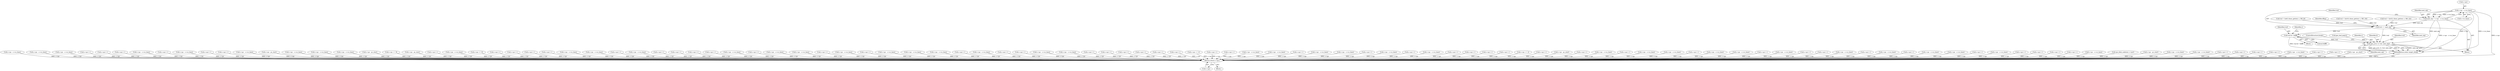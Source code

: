 digraph "0_qemu_30663fd26c0307e414622c7a8607fbc04f92ec14@pointer" {
"1006470" [label="(Call,s->pc - s->cs_base)"];
"1006468" [label="(Call,next_eip = s->pc - s->cs_base)"];
"1006477" [label="(Call,tval += next_eip)"];
"1006485" [label="(Call,tval &= 0xffff)"];
"1006490" [label="(Call,gen_jcc(s, b, tval, next_eip))"];
"1011821" [label="(Return,return s->pc;)"];
"1011043" [label="(Call,s->pc - s->cs_base)"];
"1005945" [label="(Call,s->pc - s->cs_base)"];
"1006434" [label="(Call,tval = (int8_t)insn_get(env, s, MO_8))"];
"1005555" [label="(Call,s->pc - s->cs_base)"];
"1001159" [label="(Call,s->pc++)"];
"1009643" [label="(Call,s->pc++)"];
"1006478" [label="(Identifier,tval)"];
"1006471" [label="(Call,s->pc)"];
"1010370" [label="(Call,s->pc++)"];
"1005800" [label="(Call,s->pc - s->cs_base)"];
"1003497" [label="(Call,s->pc++)"];
"1008056" [label="(Call,s->pc - s->cs_base)"];
"1002506" [label="(Call,s->pc++)"];
"1001025" [label="(Block,)"];
"1010802" [label="(Call,s->pc++)"];
"1011370" [label="(Call,s->pc - s->cs_base)"];
"1006490" [label="(Call,gen_jcc(s, b, tval, next_eip))"];
"1008156" [label="(Call,s->pc - pc_start)"];
"1007889" [label="(Call,s->pc - s->cs_base)"];
"1006469" [label="(Identifier,next_eip)"];
"1003533" [label="(Call,s->pc - s->cs_base)"];
"1005632" [label="(Call,s->pc - s->cs_base)"];
"1007639" [label="(Call,s->pc - pc_start)"];
"1003932" [label="(Call,s->pc += 8)"];
"1006485" [label="(Call,tval &= 0xffff)"];
"1008243" [label="(Call,s->pc - pc_start)"];
"1007446" [label="(Call,s->pc++)"];
"1005521" [label="(Call,s->pc - s->cs_base)"];
"1003817" [label="(Call,s->pc += 8)"];
"1003151" [label="(Call,s->pc++)"];
"1002337" [label="(Call,s->pc++)"];
"1004394" [label="(Call,s->pc++)"];
"1003563" [label="(Call,s->pc++)"];
"1005466" [label="(Call,s->pc - s->cs_base)"];
"1002161" [label="(Call,s->pc - s->cs_base)"];
"1003230" [label="(Call,s->pc++)"];
"1006494" [label="(Identifier,next_eip)"];
"1006489" [label="(Identifier,s)"];
"1003299" [label="(Call,s->pc - s->cs_base)"];
"1006474" [label="(Call,s->cs_base)"];
"1003635" [label="(Call,s->pc++)"];
"1008259" [label="(Call,s->pc++)"];
"1006468" [label="(Call,next_eip = s->pc - s->cs_base)"];
"1002685" [label="(Call,s->pc++)"];
"1006477" [label="(Call,tval += next_eip)"];
"1011740" [label="(Call,s->pc++)"];
"1007615" [label="(Call,s->pc - s->cs_base)"];
"1002807" [label="(Call,s->pc++)"];
"1009453" [label="(Call,s->pc - s->cs_base)"];
"1006208" [label="(Call,s->pc - s->cs_base)"];
"1008496" [label="(Call,s->pc++)"];
"1006482" [label="(Identifier,dflag)"];
"1005431" [label="(Call,s->pc - s->cs_base)"];
"1001993" [label="(Call,s->pc++)"];
"1011840" [label="(MethodReturn,static target_ulong)"];
"1003346" [label="(Call,s->pc - s->cs_base)"];
"1008647" [label="(Call,s->pc - s->cs_base)"];
"1010882" [label="(Call,s->pc - s->cs_base)"];
"1005744" [label="(Call,s->pc++)"];
"1006492" [label="(Identifier,b)"];
"1011704" [label="(Call,s->pc - s->cs_base)"];
"1006493" [label="(Identifier,tval)"];
"1006942" [label="(Call,s->pc++)"];
"1004007" [label="(Call,s->pc++)"];
"1008676" [label="(Call,s->pc - s->cs_base)"];
"1010989" [label="(Call,s->pc - s->cs_base)"];
"1000874" [label="(Call,s->pc++)"];
"1006470" [label="(Call,s->pc - s->cs_base)"];
"1004274" [label="(Call,s->pc++)"];
"1003740" [label="(Call,s->pc++)"];
"1011822" [label="(Call,s->pc)"];
"1007763" [label="(Call,s->pc++)"];
"1004202" [label="(Call,s->pc++)"];
"1006459" [label="(Call,tval = (int16_t)insn_get(env, s, MO_16))"];
"1003399" [label="(Call,s->pc++)"];
"1006031" [label="(Call,s->pc += 2)"];
"1009960" [label="(Call,s->pc++)"];
"1000656" [label="(Call,s->pc++)"];
"1002241" [label="(Call,s->pc - s->cs_base)"];
"1002302" [label="(Call,s->pc - s->cs_base)"];
"1000567" [label="(Block,)"];
"1006487" [label="(Literal,0xffff)"];
"1006486" [label="(Identifier,tval)"];
"1002974" [label="(Call,s->pc++)"];
"1006414" [label="(Call,s->pc - s->cs_base)"];
"1011821" [label="(Return,return s->pc;)"];
"1006484" [label="(Block,)"];
"1005499" [label="(Call,s->pc - s->cs_base)"];
"1011108" [label="(Call,s->pc++)"];
"1006752" [label="(Call,s->pc - s->cs_base)"];
"1001077" [label="(Call,s->pc++)"];
"1005396" [label="(Call,s->pc - s->cs_base)"];
"1000896" [label="(Call,s->pc++)"];
"1007482" [label="(Call,s->pc++)"];
"1006495" [label="(ControlStructure,break;)"];
"1001260" [label="(Call,s->pc++)"];
"1010929" [label="(Call,s->pc++)"];
"1006077" [label="(Call,s->pc += 2)"];
"1005819" [label="(Call,s->pc++)"];
"1007522" [label="(Call,s->pc - pc_start)"];
"1003467" [label="(Call,s->pc++)"];
"1005702" [label="(Call,s->pc - s->cs_base)"];
"1006479" [label="(Identifier,next_eip)"];
"1000846" [label="(Call,s->pc++)"];
"1002220" [label="(Call,s->pc - s->cs_base)"];
"1005876" [label="(Call,s->pc - s->cs_base)"];
"1003367" [label="(Call,s->pc++)"];
"1006343" [label="(Call,s->pc - s->cs_base)"];
"1004176" [label="(Call,s->pc - s->cs_base)"];
"1006534" [label="(Call,s->pc++)"];
"1009495" [label="(Call,s->pc - s->cs_base)"];
"1009891" [label="(Call,s->pc++)"];
"1001032" [label="(Call,s->pc++)"];
"1005725" [label="(Call,s->pc - s->cs_base)"];
"1010770" [label="(Call,s->pc++)"];
"1009590" [label="(Call,s->pc - s->cs_base)"];
"1007260" [label="(Call,s->pc++)"];
"1008834" [label="(Call,s->pc - s->cs_base)"];
"1006248" [label="(Call,s->pc - s->cs_base)"];
"1009742" [label="(Call,s->pc++)"];
"1005655" [label="(Call,s->pc - s->cs_base)"];
"1006488" [label="(Call,gen_bnd_jmp(s))"];
"1010007" [label="(Call,s->pc++)"];
"1004336" [label="(Call,s->pc++)"];
"1007582" [label="(Call,s->pc++)"];
"1011070" [label="(Call,s->pc++)"];
"1006491" [label="(Identifier,s)"];
"1006015" [label="(Call,s->pc - s->cs_base)"];
"1000790" [label="(Call,cpu_ldub_code(env, s->pc))"];
"1008892" [label="(Call,s->pc - pc_start)"];
"1005577" [label="(Call,s->pc - s->cs_base)"];
"1007730" [label="(Call,s->pc - s->cs_base)"];
"1004119" [label="(Call,s->pc++)"];
"1004440" [label="(Call,s->pc++)"];
"1006501" [label="(Call,s->pc++)"];
"1006985" [label="(Call,s->pc++)"];
"1007569" [label="(Call,s->pc - s->cs_base)"];
"1011667" [label="(Call,s->pc++)"];
"1001392" [label="(Call,s->pc++)"];
"1008620" [label="(Call,s->pc - pc_start)"];
"1006449" [label="(Call,tval = (int32_t)insn_get(env, s, MO_32))"];
"1006470" -> "1006468"  [label="AST: "];
"1006470" -> "1006474"  [label="CFG: "];
"1006471" -> "1006470"  [label="AST: "];
"1006474" -> "1006470"  [label="AST: "];
"1006468" -> "1006470"  [label="CFG: "];
"1006470" -> "1011840"  [label="DDG: s->pc"];
"1006470" -> "1011840"  [label="DDG: s->cs_base"];
"1006470" -> "1006468"  [label="DDG: s->pc"];
"1006470" -> "1006468"  [label="DDG: s->cs_base"];
"1006470" -> "1011821"  [label="DDG: s->pc"];
"1006468" -> "1001025"  [label="AST: "];
"1006469" -> "1006468"  [label="AST: "];
"1006478" -> "1006468"  [label="CFG: "];
"1006468" -> "1011840"  [label="DDG: s->pc - s->cs_base"];
"1006468" -> "1006477"  [label="DDG: next_eip"];
"1006468" -> "1006490"  [label="DDG: next_eip"];
"1006477" -> "1001025"  [label="AST: "];
"1006477" -> "1006479"  [label="CFG: "];
"1006478" -> "1006477"  [label="AST: "];
"1006479" -> "1006477"  [label="AST: "];
"1006482" -> "1006477"  [label="CFG: "];
"1006459" -> "1006477"  [label="DDG: tval"];
"1006434" -> "1006477"  [label="DDG: tval"];
"1006449" -> "1006477"  [label="DDG: tval"];
"1006477" -> "1006485"  [label="DDG: tval"];
"1006477" -> "1006490"  [label="DDG: tval"];
"1006485" -> "1006484"  [label="AST: "];
"1006485" -> "1006487"  [label="CFG: "];
"1006486" -> "1006485"  [label="AST: "];
"1006487" -> "1006485"  [label="AST: "];
"1006489" -> "1006485"  [label="CFG: "];
"1006485" -> "1011840"  [label="DDG: tval &= 0xffff"];
"1006485" -> "1006490"  [label="DDG: tval"];
"1006490" -> "1001025"  [label="AST: "];
"1006490" -> "1006494"  [label="CFG: "];
"1006491" -> "1006490"  [label="AST: "];
"1006492" -> "1006490"  [label="AST: "];
"1006493" -> "1006490"  [label="AST: "];
"1006494" -> "1006490"  [label="AST: "];
"1006495" -> "1006490"  [label="CFG: "];
"1006490" -> "1011840"  [label="DDG: gen_jcc(s, b, tval, next_eip)"];
"1006490" -> "1011840"  [label="DDG: b"];
"1006490" -> "1011840"  [label="DDG: tval"];
"1006490" -> "1011840"  [label="DDG: next_eip"];
"1006490" -> "1011840"  [label="DDG: s"];
"1006488" -> "1006490"  [label="DDG: s"];
"1011821" -> "1000567"  [label="AST: "];
"1011821" -> "1011822"  [label="CFG: "];
"1011822" -> "1011821"  [label="AST: "];
"1011840" -> "1011821"  [label="CFG: "];
"1011821" -> "1011840"  [label="DDG: <RET>"];
"1007569" -> "1011821"  [label="DDG: s->pc"];
"1008834" -> "1011821"  [label="DDG: s->pc"];
"1005702" -> "1011821"  [label="DDG: s->pc"];
"1011370" -> "1011821"  [label="DDG: s->pc"];
"1000896" -> "1011821"  [label="DDG: s->pc"];
"1000790" -> "1011821"  [label="DDG: s->pc"];
"1010770" -> "1011821"  [label="DDG: s->pc"];
"1005655" -> "1011821"  [label="DDG: s->pc"];
"1005396" -> "1011821"  [label="DDG: s->pc"];
"1010370" -> "1011821"  [label="DDG: s->pc"];
"1007889" -> "1011821"  [label="DDG: s->pc"];
"1010007" -> "1011821"  [label="DDG: s->pc"];
"1005819" -> "1011821"  [label="DDG: s->pc"];
"1002161" -> "1011821"  [label="DDG: s->pc"];
"1006985" -> "1011821"  [label="DDG: s->pc"];
"1007639" -> "1011821"  [label="DDG: s->pc"];
"1003346" -> "1011821"  [label="DDG: s->pc"];
"1004202" -> "1011821"  [label="DDG: s->pc"];
"1011108" -> "1011821"  [label="DDG: s->pc"];
"1011740" -> "1011821"  [label="DDG: s->pc"];
"1005431" -> "1011821"  [label="DDG: s->pc"];
"1009590" -> "1011821"  [label="DDG: s->pc"];
"1006942" -> "1011821"  [label="DDG: s->pc"];
"1005744" -> "1011821"  [label="DDG: s->pc"];
"1007446" -> "1011821"  [label="DDG: s->pc"];
"1007615" -> "1011821"  [label="DDG: s->pc"];
"1001392" -> "1011821"  [label="DDG: s->pc"];
"1004119" -> "1011821"  [label="DDG: s->pc"];
"1009891" -> "1011821"  [label="DDG: s->pc"];
"1003467" -> "1011821"  [label="DDG: s->pc"];
"1002685" -> "1011821"  [label="DDG: s->pc"];
"1003399" -> "1011821"  [label="DDG: s->pc"];
"1004007" -> "1011821"  [label="DDG: s->pc"];
"1008496" -> "1011821"  [label="DDG: s->pc"];
"1002241" -> "1011821"  [label="DDG: s->pc"];
"1008892" -> "1011821"  [label="DDG: s->pc"];
"1005499" -> "1011821"  [label="DDG: s->pc"];
"1005521" -> "1011821"  [label="DDG: s->pc"];
"1008156" -> "1011821"  [label="DDG: s->pc"];
"1006015" -> "1011821"  [label="DDG: s->pc"];
"1002807" -> "1011821"  [label="DDG: s->pc"];
"1009742" -> "1011821"  [label="DDG: s->pc"];
"1008259" -> "1011821"  [label="DDG: s->pc"];
"1003817" -> "1011821"  [label="DDG: s->pc"];
"1005725" -> "1011821"  [label="DDG: s->pc"];
"1004440" -> "1011821"  [label="DDG: s->pc"];
"1007730" -> "1011821"  [label="DDG: s->pc"];
"1001077" -> "1011821"  [label="DDG: s->pc"];
"1004274" -> "1011821"  [label="DDG: s->pc"];
"1003563" -> "1011821"  [label="DDG: s->pc"];
"1002220" -> "1011821"  [label="DDG: s->pc"];
"1006343" -> "1011821"  [label="DDG: s->pc"];
"1009453" -> "1011821"  [label="DDG: s->pc"];
"1004336" -> "1011821"  [label="DDG: s->pc"];
"1006752" -> "1011821"  [label="DDG: s->pc"];
"1008056" -> "1011821"  [label="DDG: s->pc"];
"1004176" -> "1011821"  [label="DDG: s->pc"];
"1011667" -> "1011821"  [label="DDG: s->pc"];
"1003151" -> "1011821"  [label="DDG: s->pc"];
"1006534" -> "1011821"  [label="DDG: s->pc"];
"1008676" -> "1011821"  [label="DDG: s->pc"];
"1006248" -> "1011821"  [label="DDG: s->pc"];
"1008243" -> "1011821"  [label="DDG: s->pc"];
"1009643" -> "1011821"  [label="DDG: s->pc"];
"1002506" -> "1011821"  [label="DDG: s->pc"];
"1006414" -> "1011821"  [label="DDG: s->pc"];
"1010989" -> "1011821"  [label="DDG: s->pc"];
"1011043" -> "1011821"  [label="DDG: s->pc"];
"1001032" -> "1011821"  [label="DDG: s->pc"];
"1007260" -> "1011821"  [label="DDG: s->pc"];
"1005577" -> "1011821"  [label="DDG: s->pc"];
"1001159" -> "1011821"  [label="DDG: s->pc"];
"1003533" -> "1011821"  [label="DDG: s->pc"];
"1010929" -> "1011821"  [label="DDG: s->pc"];
"1003932" -> "1011821"  [label="DDG: s->pc"];
"1009495" -> "1011821"  [label="DDG: s->pc"];
"1003740" -> "1011821"  [label="DDG: s->pc"];
"1005800" -> "1011821"  [label="DDG: s->pc"];
"1011070" -> "1011821"  [label="DDG: s->pc"];
"1007763" -> "1011821"  [label="DDG: s->pc"];
"1007522" -> "1011821"  [label="DDG: s->pc"];
"1004394" -> "1011821"  [label="DDG: s->pc"];
"1001993" -> "1011821"  [label="DDG: s->pc"];
"1003635" -> "1011821"  [label="DDG: s->pc"];
"1006077" -> "1011821"  [label="DDG: s->pc"];
"1010802" -> "1011821"  [label="DDG: s->pc"];
"1005555" -> "1011821"  [label="DDG: s->pc"];
"1000656" -> "1011821"  [label="DDG: s->pc"];
"1006208" -> "1011821"  [label="DDG: s->pc"];
"1006501" -> "1011821"  [label="DDG: s->pc"];
"1005466" -> "1011821"  [label="DDG: s->pc"];
"1003497" -> "1011821"  [label="DDG: s->pc"];
"1002302" -> "1011821"  [label="DDG: s->pc"];
"1005876" -> "1011821"  [label="DDG: s->pc"];
"1000874" -> "1011821"  [label="DDG: s->pc"];
"1002337" -> "1011821"  [label="DDG: s->pc"];
"1010882" -> "1011821"  [label="DDG: s->pc"];
"1008647" -> "1011821"  [label="DDG: s->pc"];
"1009960" -> "1011821"  [label="DDG: s->pc"];
"1008620" -> "1011821"  [label="DDG: s->pc"];
"1003367" -> "1011821"  [label="DDG: s->pc"];
"1002974" -> "1011821"  [label="DDG: s->pc"];
"1001260" -> "1011821"  [label="DDG: s->pc"];
"1011704" -> "1011821"  [label="DDG: s->pc"];
"1006031" -> "1011821"  [label="DDG: s->pc"];
"1003230" -> "1011821"  [label="DDG: s->pc"];
"1005632" -> "1011821"  [label="DDG: s->pc"];
"1000846" -> "1011821"  [label="DDG: s->pc"];
"1003299" -> "1011821"  [label="DDG: s->pc"];
"1005945" -> "1011821"  [label="DDG: s->pc"];
"1007482" -> "1011821"  [label="DDG: s->pc"];
"1007582" -> "1011821"  [label="DDG: s->pc"];
}
